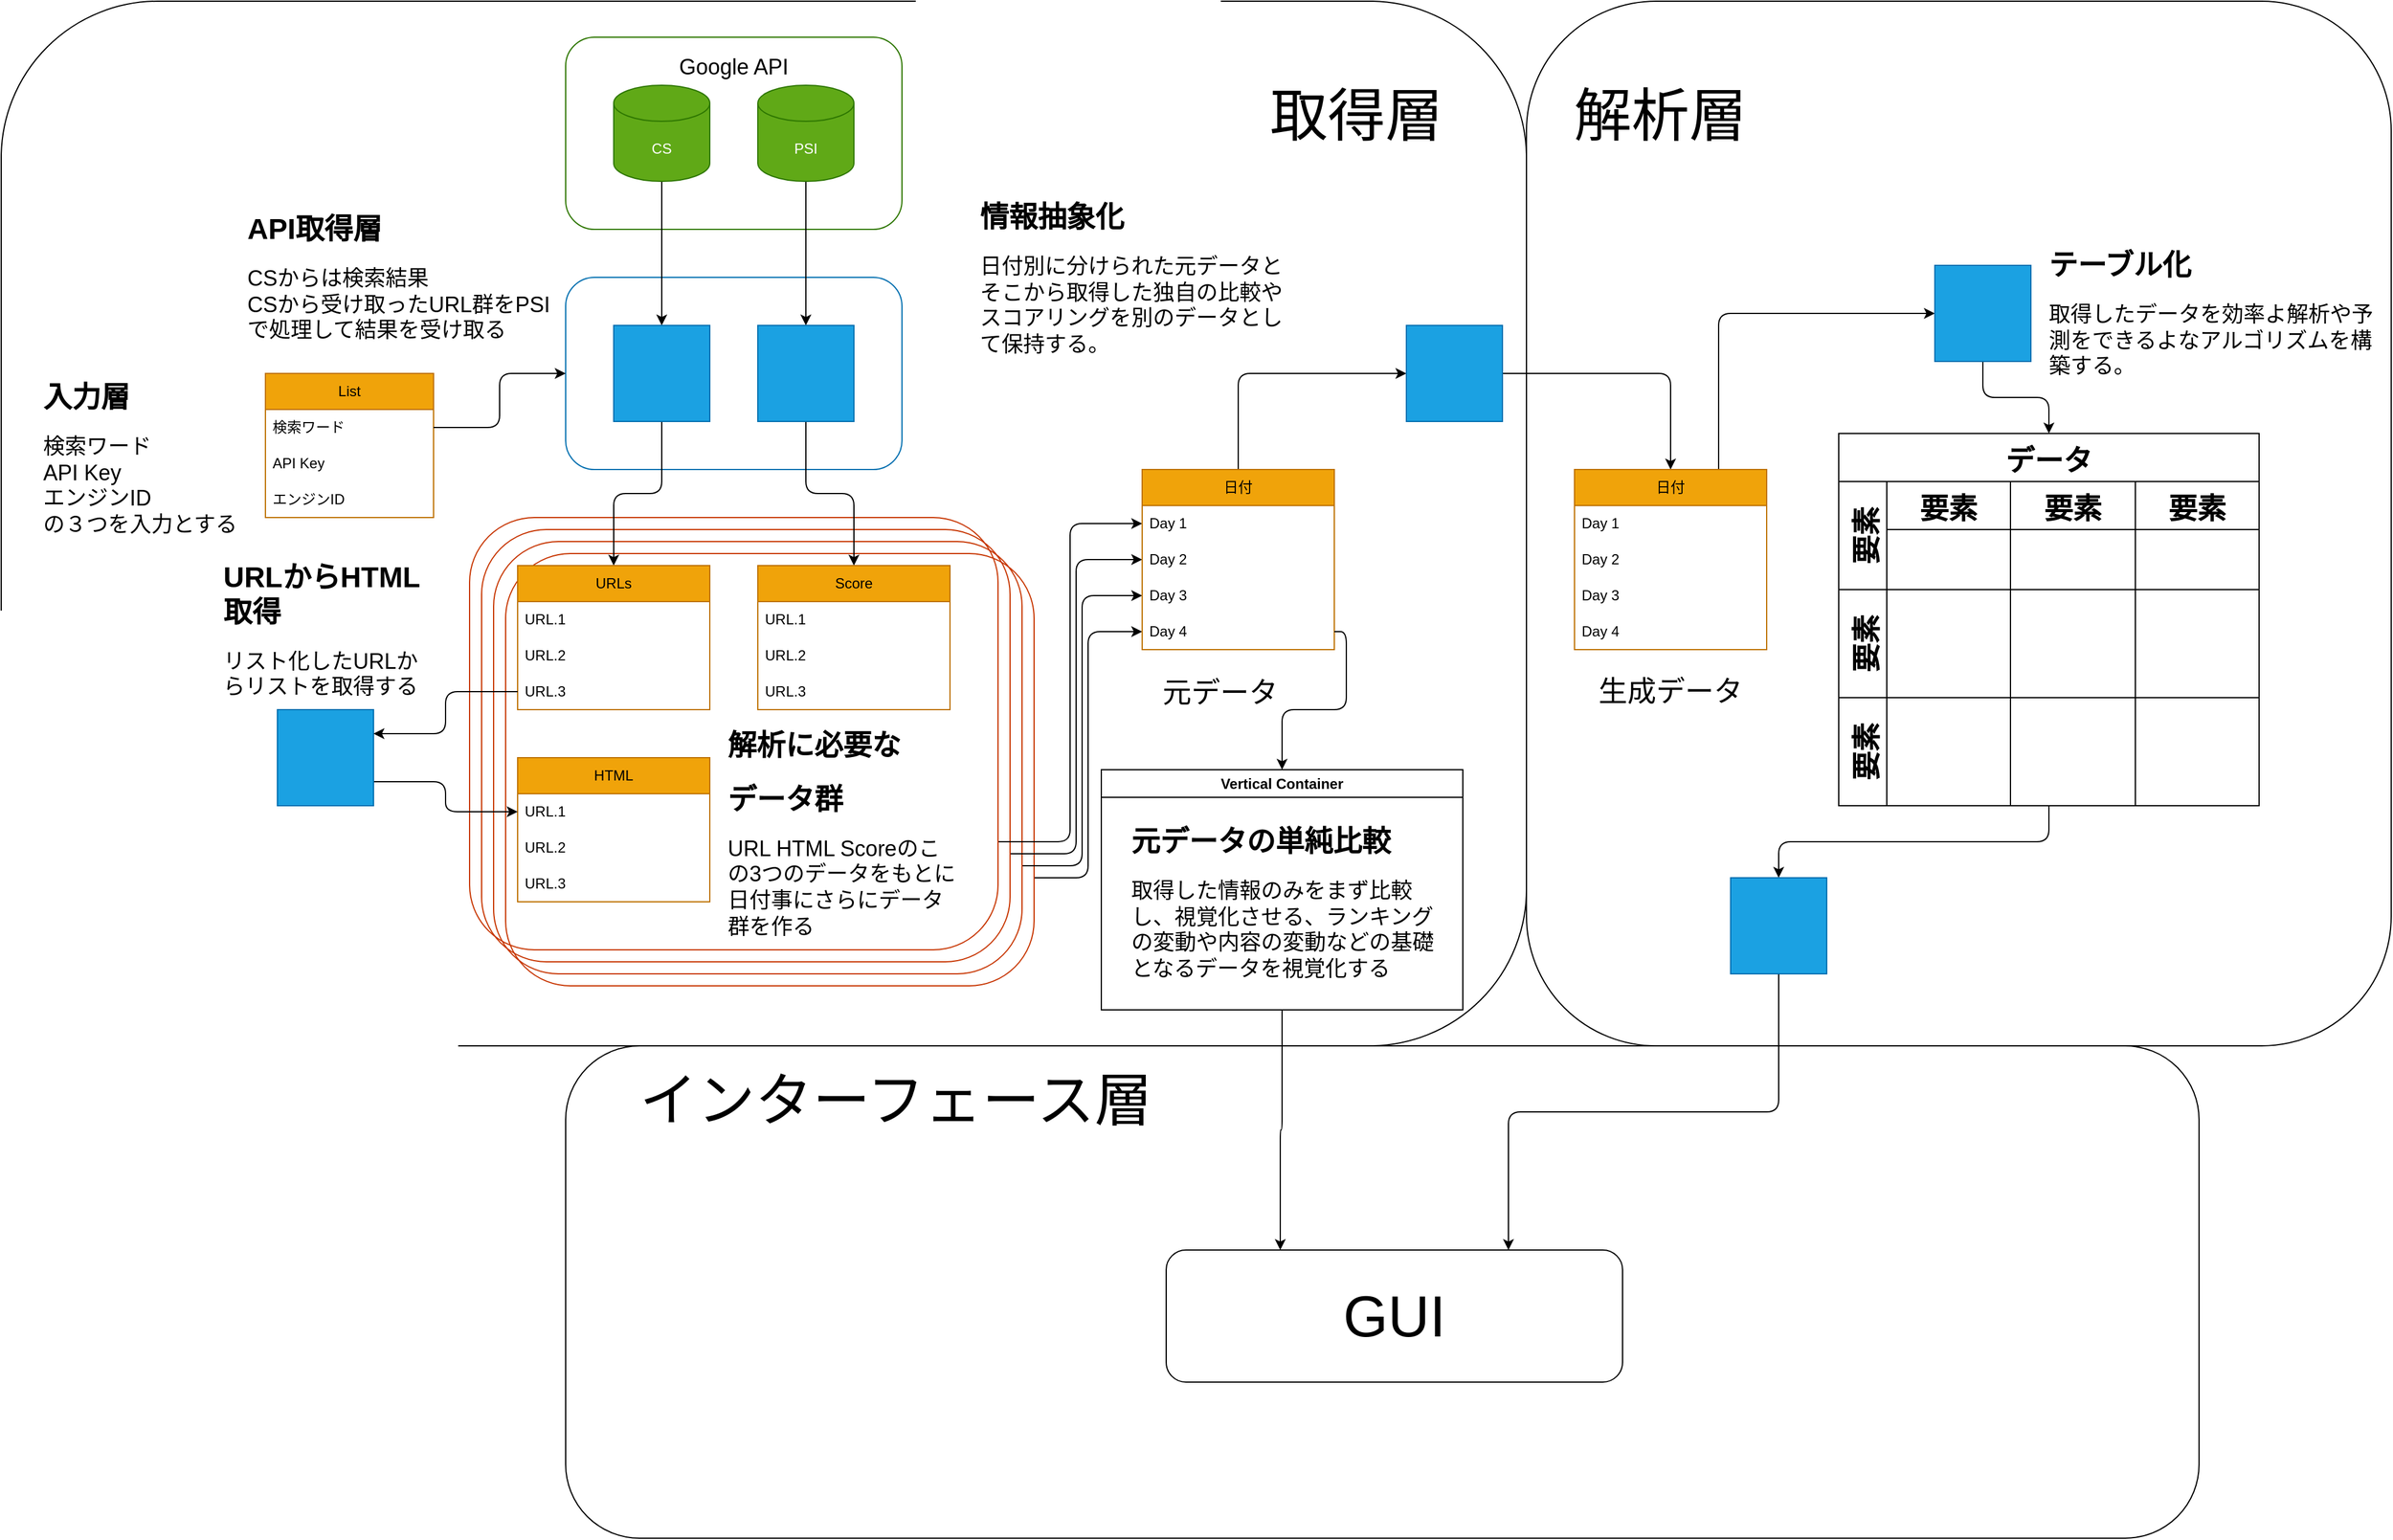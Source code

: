 <mxfile>
    <diagram id="NNRiIWJ3esXtpKQ1AWGW" name="ページ1">
        <mxGraphModel dx="2474" dy="1198" grid="1" gridSize="10" guides="1" tooltips="1" connect="1" arrows="1" fold="1" page="1" pageScale="1" pageWidth="827" pageHeight="1169" math="0" shadow="0">
            <root>
                <mxCell id="0"/>
                <mxCell id="1" parent="0"/>
                <mxCell id="161" value="" style="rounded=1;whiteSpace=wrap;html=1;fontSize=24;" parent="1" vertex="1">
                    <mxGeometry x="80" y="880" width="1360" height="410" as="geometry"/>
                </mxCell>
                <mxCell id="109" value="" style="rounded=1;whiteSpace=wrap;html=1;fontSize=24;" parent="1" vertex="1">
                    <mxGeometry x="880" y="10" width="720" height="870" as="geometry"/>
                </mxCell>
                <mxCell id="108" value="" style="rounded=1;whiteSpace=wrap;html=1;fontSize=24;" parent="1" vertex="1">
                    <mxGeometry x="-390" y="10" width="1270" height="870" as="geometry"/>
                </mxCell>
                <mxCell id="80" style="edgeStyle=orthogonalEdgeStyle;html=1;exitX=1;exitY=0.75;exitDx=0;exitDy=0;entryX=0;entryY=0.5;entryDx=0;entryDy=0;" parent="1" source="69" target="74" edge="1">
                    <mxGeometry relative="1" as="geometry"/>
                </mxCell>
                <mxCell id="69" value="" style="rounded=1;whiteSpace=wrap;html=1;fillColor=none;fontColor=#000000;strokeColor=#C73500;" parent="1" vertex="1">
                    <mxGeometry x="30" y="470" width="440" height="360" as="geometry"/>
                </mxCell>
                <mxCell id="79" style="edgeStyle=orthogonalEdgeStyle;html=1;exitX=1;exitY=0.75;exitDx=0;exitDy=0;entryX=0;entryY=0.5;entryDx=0;entryDy=0;" parent="1" source="68" target="73" edge="1">
                    <mxGeometry relative="1" as="geometry"/>
                </mxCell>
                <mxCell id="68" value="" style="rounded=1;whiteSpace=wrap;html=1;fillColor=none;fontColor=#000000;strokeColor=#C73500;" parent="1" vertex="1">
                    <mxGeometry x="20" y="460" width="440" height="360" as="geometry"/>
                </mxCell>
                <mxCell id="77" style="edgeStyle=orthogonalEdgeStyle;html=1;exitX=1;exitY=0.75;exitDx=0;exitDy=0;entryX=0;entryY=0.5;entryDx=0;entryDy=0;" parent="1" source="67" target="72" edge="1">
                    <mxGeometry relative="1" as="geometry"/>
                </mxCell>
                <mxCell id="67" value="" style="rounded=1;whiteSpace=wrap;html=1;fillColor=none;fontColor=#000000;strokeColor=#C73500;" parent="1" vertex="1">
                    <mxGeometry x="10" y="450" width="440" height="360" as="geometry"/>
                </mxCell>
                <mxCell id="76" style="edgeStyle=orthogonalEdgeStyle;html=1;exitX=1;exitY=0.75;exitDx=0;exitDy=0;entryX=0;entryY=0.5;entryDx=0;entryDy=0;" parent="1" source="64" target="71" edge="1">
                    <mxGeometry relative="1" as="geometry"/>
                </mxCell>
                <mxCell id="64" value="" style="rounded=1;whiteSpace=wrap;html=1;fillColor=none;fontColor=#000000;strokeColor=#C73500;" parent="1" vertex="1">
                    <mxGeometry y="440" width="440" height="360" as="geometry"/>
                </mxCell>
                <mxCell id="10" value="" style="rounded=1;whiteSpace=wrap;html=1;fillColor=none;fontColor=#ffffff;strokeColor=#006EAF;" parent="1" vertex="1">
                    <mxGeometry x="80" y="240" width="280" height="160" as="geometry"/>
                </mxCell>
                <mxCell id="4" value="" style="rounded=1;whiteSpace=wrap;html=1;fillColor=none;fontColor=#ffffff;strokeColor=#2D7600;" parent="1" vertex="1">
                    <mxGeometry x="80" y="40" width="280" height="160" as="geometry"/>
                </mxCell>
                <mxCell id="8" style="edgeStyle=none;html=1;exitX=0.5;exitY=1;exitDx=0;exitDy=0;exitPerimeter=0;" parent="1" source="2" target="5" edge="1">
                    <mxGeometry relative="1" as="geometry"/>
                </mxCell>
                <mxCell id="2" value="CS" style="shape=cylinder3;whiteSpace=wrap;html=1;boundedLbl=1;backgroundOutline=1;size=15;fillColor=#60a917;fontColor=#ffffff;strokeColor=#2D7600;" parent="1" vertex="1">
                    <mxGeometry x="120" y="80" width="80" height="80" as="geometry"/>
                </mxCell>
                <mxCell id="9" style="edgeStyle=none;html=1;exitX=0.5;exitY=1;exitDx=0;exitDy=0;exitPerimeter=0;entryX=0.5;entryY=0;entryDx=0;entryDy=0;" parent="1" source="3" target="6" edge="1">
                    <mxGeometry relative="1" as="geometry"/>
                </mxCell>
                <mxCell id="3" value="PSI" style="shape=cylinder3;whiteSpace=wrap;html=1;boundedLbl=1;backgroundOutline=1;size=15;fillColor=#60a917;fontColor=#ffffff;strokeColor=#2D7600;" parent="1" vertex="1">
                    <mxGeometry x="240" y="80" width="80" height="80" as="geometry"/>
                </mxCell>
                <mxCell id="55" style="edgeStyle=orthogonalEdgeStyle;html=1;exitX=0.5;exitY=1;exitDx=0;exitDy=0;entryX=0.5;entryY=0;entryDx=0;entryDy=0;" parent="1" source="5" target="20" edge="1">
                    <mxGeometry relative="1" as="geometry">
                        <Array as="points">
                            <mxPoint x="160" y="420"/>
                            <mxPoint x="120" y="420"/>
                        </Array>
                    </mxGeometry>
                </mxCell>
                <mxCell id="5" value="" style="whiteSpace=wrap;html=1;aspect=fixed;fillColor=#1ba1e2;fontColor=#ffffff;strokeColor=#006EAF;" parent="1" vertex="1">
                    <mxGeometry x="120" y="280" width="80" height="80" as="geometry"/>
                </mxCell>
                <mxCell id="56" style="edgeStyle=orthogonalEdgeStyle;html=1;exitX=0.5;exitY=1;exitDx=0;exitDy=0;entryX=0.5;entryY=0;entryDx=0;entryDy=0;" parent="1" source="6" target="43" edge="1">
                    <mxGeometry relative="1" as="geometry">
                        <Array as="points">
                            <mxPoint x="280" y="420"/>
                            <mxPoint x="320" y="420"/>
                        </Array>
                    </mxGeometry>
                </mxCell>
                <mxCell id="6" value="" style="whiteSpace=wrap;html=1;aspect=fixed;fillColor=#1ba1e2;fontColor=#ffffff;strokeColor=#006EAF;" parent="1" vertex="1">
                    <mxGeometry x="240" y="280" width="80" height="80" as="geometry"/>
                </mxCell>
                <mxCell id="7" value="&lt;font style=&quot;font-size: 18px;&quot;&gt;Google API&lt;/font&gt;" style="text;html=1;strokeColor=none;fillColor=none;align=center;verticalAlign=middle;whiteSpace=wrap;rounded=0;" parent="1" vertex="1">
                    <mxGeometry x="100" y="50" width="240" height="30" as="geometry"/>
                </mxCell>
                <mxCell id="12" value="&lt;h1&gt;API取得層&lt;/h1&gt;&lt;div style=&quot;font-size: 18px;&quot;&gt;&lt;font style=&quot;font-size: 18px;&quot;&gt;CSからは検索結果&lt;/font&gt;&lt;/div&gt;&lt;div style=&quot;font-size: 18px;&quot;&gt;&lt;font style=&quot;font-size: 18px;&quot;&gt;CSから受け取ったURL群をPSI&lt;/font&gt;&lt;/div&gt;&lt;div style=&quot;font-size: 18px;&quot;&gt;&lt;font style=&quot;font-size: 18px;&quot;&gt;で処理して結果を受け取る&lt;/font&gt;&lt;/div&gt;" style="text;html=1;strokeColor=none;fillColor=none;spacing=5;spacingTop=-20;whiteSpace=wrap;overflow=hidden;rounded=0;" parent="1" vertex="1">
                    <mxGeometry x="-190" y="180" width="270" height="120" as="geometry"/>
                </mxCell>
                <mxCell id="20" value="URLs" style="swimlane;fontStyle=0;childLayout=stackLayout;horizontal=1;startSize=30;horizontalStack=0;resizeParent=1;resizeParentMax=0;resizeLast=0;collapsible=1;marginBottom=0;whiteSpace=wrap;html=1;fillColor=#f0a30a;fontColor=#000000;strokeColor=#BD7000;" parent="1" vertex="1">
                    <mxGeometry x="40" y="480" width="160" height="120" as="geometry"/>
                </mxCell>
                <mxCell id="21" value="URL.1" style="text;strokeColor=none;fillColor=none;align=left;verticalAlign=middle;spacingLeft=4;spacingRight=4;overflow=hidden;points=[[0,0.5],[1,0.5]];portConstraint=eastwest;rotatable=0;whiteSpace=wrap;html=1;" parent="20" vertex="1">
                    <mxGeometry y="30" width="160" height="30" as="geometry"/>
                </mxCell>
                <mxCell id="22" value="URL.2" style="text;strokeColor=none;fillColor=none;align=left;verticalAlign=middle;spacingLeft=4;spacingRight=4;overflow=hidden;points=[[0,0.5],[1,0.5]];portConstraint=eastwest;rotatable=0;whiteSpace=wrap;html=1;" parent="20" vertex="1">
                    <mxGeometry y="60" width="160" height="30" as="geometry"/>
                </mxCell>
                <mxCell id="23" value="URL.3" style="text;strokeColor=none;fillColor=none;align=left;verticalAlign=middle;spacingLeft=4;spacingRight=4;overflow=hidden;points=[[0,0.5],[1,0.5]];portConstraint=eastwest;rotatable=0;whiteSpace=wrap;html=1;" parent="20" vertex="1">
                    <mxGeometry y="90" width="160" height="30" as="geometry"/>
                </mxCell>
                <mxCell id="32" value="List" style="swimlane;fontStyle=0;childLayout=stackLayout;horizontal=1;startSize=30;horizontalStack=0;resizeParent=1;resizeParentMax=0;resizeLast=0;collapsible=1;marginBottom=0;whiteSpace=wrap;html=1;fillColor=#f0a30a;fontColor=#000000;strokeColor=#BD7000;" parent="1" vertex="1">
                    <mxGeometry x="-170" y="320" width="140" height="120" as="geometry"/>
                </mxCell>
                <mxCell id="33" value="検索ワード" style="text;strokeColor=none;fillColor=none;align=left;verticalAlign=middle;spacingLeft=4;spacingRight=4;overflow=hidden;points=[[0,0.5],[1,0.5]];portConstraint=eastwest;rotatable=0;whiteSpace=wrap;html=1;" parent="32" vertex="1">
                    <mxGeometry y="30" width="140" height="30" as="geometry"/>
                </mxCell>
                <mxCell id="34" value="API Key" style="text;strokeColor=none;fillColor=none;align=left;verticalAlign=middle;spacingLeft=4;spacingRight=4;overflow=hidden;points=[[0,0.5],[1,0.5]];portConstraint=eastwest;rotatable=0;whiteSpace=wrap;html=1;" parent="32" vertex="1">
                    <mxGeometry y="60" width="140" height="30" as="geometry"/>
                </mxCell>
                <mxCell id="35" value="エンジンID" style="text;strokeColor=none;fillColor=none;align=left;verticalAlign=middle;spacingLeft=4;spacingRight=4;overflow=hidden;points=[[0,0.5],[1,0.5]];portConstraint=eastwest;rotatable=0;whiteSpace=wrap;html=1;" parent="32" vertex="1">
                    <mxGeometry y="90" width="140" height="30" as="geometry"/>
                </mxCell>
                <mxCell id="38" style="edgeStyle=orthogonalEdgeStyle;html=1;exitX=1;exitY=0.5;exitDx=0;exitDy=0;" parent="1" source="33" target="10" edge="1">
                    <mxGeometry relative="1" as="geometry"/>
                </mxCell>
                <mxCell id="39" value="HTML" style="swimlane;fontStyle=0;childLayout=stackLayout;horizontal=1;startSize=30;horizontalStack=0;resizeParent=1;resizeParentMax=0;resizeLast=0;collapsible=1;marginBottom=0;whiteSpace=wrap;html=1;fillColor=#f0a30a;fontColor=#000000;strokeColor=#BD7000;" parent="1" vertex="1">
                    <mxGeometry x="40" y="640" width="160" height="120" as="geometry"/>
                </mxCell>
                <mxCell id="40" value="URL.1" style="text;strokeColor=none;fillColor=none;align=left;verticalAlign=middle;spacingLeft=4;spacingRight=4;overflow=hidden;points=[[0,0.5],[1,0.5]];portConstraint=eastwest;rotatable=0;whiteSpace=wrap;html=1;" parent="39" vertex="1">
                    <mxGeometry y="30" width="160" height="30" as="geometry"/>
                </mxCell>
                <mxCell id="41" value="URL.2" style="text;strokeColor=none;fillColor=none;align=left;verticalAlign=middle;spacingLeft=4;spacingRight=4;overflow=hidden;points=[[0,0.5],[1,0.5]];portConstraint=eastwest;rotatable=0;whiteSpace=wrap;html=1;" parent="39" vertex="1">
                    <mxGeometry y="60" width="160" height="30" as="geometry"/>
                </mxCell>
                <mxCell id="42" value="URL.3" style="text;strokeColor=none;fillColor=none;align=left;verticalAlign=middle;spacingLeft=4;spacingRight=4;overflow=hidden;points=[[0,0.5],[1,0.5]];portConstraint=eastwest;rotatable=0;whiteSpace=wrap;html=1;" parent="39" vertex="1">
                    <mxGeometry y="90" width="160" height="30" as="geometry"/>
                </mxCell>
                <mxCell id="43" value="Score" style="swimlane;fontStyle=0;childLayout=stackLayout;horizontal=1;startSize=30;horizontalStack=0;resizeParent=1;resizeParentMax=0;resizeLast=0;collapsible=1;marginBottom=0;whiteSpace=wrap;html=1;fillColor=#f0a30a;fontColor=#000000;strokeColor=#BD7000;" parent="1" vertex="1">
                    <mxGeometry x="240" y="480" width="160" height="120" as="geometry"/>
                </mxCell>
                <mxCell id="44" value="URL.1" style="text;strokeColor=none;fillColor=none;align=left;verticalAlign=middle;spacingLeft=4;spacingRight=4;overflow=hidden;points=[[0,0.5],[1,0.5]];portConstraint=eastwest;rotatable=0;whiteSpace=wrap;html=1;" parent="43" vertex="1">
                    <mxGeometry y="30" width="160" height="30" as="geometry"/>
                </mxCell>
                <mxCell id="45" value="URL.2" style="text;strokeColor=none;fillColor=none;align=left;verticalAlign=middle;spacingLeft=4;spacingRight=4;overflow=hidden;points=[[0,0.5],[1,0.5]];portConstraint=eastwest;rotatable=0;whiteSpace=wrap;html=1;" parent="43" vertex="1">
                    <mxGeometry y="60" width="160" height="30" as="geometry"/>
                </mxCell>
                <mxCell id="46" value="URL.3" style="text;strokeColor=none;fillColor=none;align=left;verticalAlign=middle;spacingLeft=4;spacingRight=4;overflow=hidden;points=[[0,0.5],[1,0.5]];portConstraint=eastwest;rotatable=0;whiteSpace=wrap;html=1;" parent="43" vertex="1">
                    <mxGeometry y="90" width="160" height="30" as="geometry"/>
                </mxCell>
                <mxCell id="61" style="edgeStyle=orthogonalEdgeStyle;html=1;exitX=1;exitY=0.75;exitDx=0;exitDy=0;entryX=0;entryY=0.5;entryDx=0;entryDy=0;" parent="1" source="57" target="40" edge="1">
                    <mxGeometry relative="1" as="geometry"/>
                </mxCell>
                <mxCell id="57" value="" style="whiteSpace=wrap;html=1;aspect=fixed;fillColor=#1ba1e2;fontColor=#ffffff;strokeColor=#006EAF;" parent="1" vertex="1">
                    <mxGeometry x="-160" y="600" width="80" height="80" as="geometry"/>
                </mxCell>
                <mxCell id="60" style="edgeStyle=orthogonalEdgeStyle;html=1;exitX=0;exitY=0.5;exitDx=0;exitDy=0;entryX=1;entryY=0.25;entryDx=0;entryDy=0;" parent="1" source="23" target="57" edge="1">
                    <mxGeometry relative="1" as="geometry"/>
                </mxCell>
                <mxCell id="62" value="&lt;h1&gt;URLからHTML取得&lt;/h1&gt;&lt;div&gt;&lt;font style=&quot;font-size: 18px;&quot;&gt;リスト化したURLからリストを取得する&lt;/font&gt;&lt;/div&gt;" style="text;html=1;strokeColor=none;fillColor=none;spacing=5;spacingTop=-20;whiteSpace=wrap;overflow=hidden;rounded=0;" parent="1" vertex="1">
                    <mxGeometry x="-210" y="470" width="180" height="120" as="geometry"/>
                </mxCell>
                <mxCell id="66" value="&lt;h1&gt;解析に必要な&lt;/h1&gt;&lt;h1&gt;データ群&lt;/h1&gt;&lt;div&gt;&lt;font style=&quot;font-size: 18px;&quot;&gt;URL HTML Scoreのこの3つのデータをもとに日付事にさらにデータ群を作る&lt;/font&gt;&lt;/div&gt;" style="text;html=1;strokeColor=none;fillColor=none;spacing=5;spacingTop=-20;whiteSpace=wrap;overflow=hidden;rounded=0;" parent="1" vertex="1">
                    <mxGeometry x="210" y="610" width="200" height="180" as="geometry"/>
                </mxCell>
                <mxCell id="98" style="edgeStyle=orthogonalEdgeStyle;html=1;exitX=0.5;exitY=0;exitDx=0;exitDy=0;entryX=0;entryY=0.5;entryDx=0;entryDy=0;" parent="1" source="70" target="87" edge="1">
                    <mxGeometry relative="1" as="geometry"/>
                </mxCell>
                <mxCell id="70" value="日付" style="swimlane;fontStyle=0;childLayout=stackLayout;horizontal=1;startSize=30;horizontalStack=0;resizeParent=1;resizeParentMax=0;resizeLast=0;collapsible=1;marginBottom=0;whiteSpace=wrap;html=1;fillColor=#f0a30a;fontColor=#000000;strokeColor=#BD7000;" parent="1" vertex="1">
                    <mxGeometry x="560" y="400" width="160" height="150" as="geometry"/>
                </mxCell>
                <mxCell id="71" value="Day 1" style="text;strokeColor=none;fillColor=none;align=left;verticalAlign=middle;spacingLeft=4;spacingRight=4;overflow=hidden;points=[[0,0.5],[1,0.5]];portConstraint=eastwest;rotatable=0;whiteSpace=wrap;html=1;" parent="70" vertex="1">
                    <mxGeometry y="30" width="160" height="30" as="geometry"/>
                </mxCell>
                <mxCell id="72" value="Day 2" style="text;strokeColor=none;fillColor=none;align=left;verticalAlign=middle;spacingLeft=4;spacingRight=4;overflow=hidden;points=[[0,0.5],[1,0.5]];portConstraint=eastwest;rotatable=0;whiteSpace=wrap;html=1;" parent="70" vertex="1">
                    <mxGeometry y="60" width="160" height="30" as="geometry"/>
                </mxCell>
                <mxCell id="73" value="Day 3" style="text;strokeColor=none;fillColor=none;align=left;verticalAlign=middle;spacingLeft=4;spacingRight=4;overflow=hidden;points=[[0,0.5],[1,0.5]];portConstraint=eastwest;rotatable=0;whiteSpace=wrap;html=1;" parent="70" vertex="1">
                    <mxGeometry y="90" width="160" height="30" as="geometry"/>
                </mxCell>
                <mxCell id="74" value="Day 4" style="text;strokeColor=none;fillColor=none;align=left;verticalAlign=middle;spacingLeft=4;spacingRight=4;overflow=hidden;points=[[0,0.5],[1,0.5]];portConstraint=eastwest;rotatable=0;whiteSpace=wrap;html=1;" parent="70" vertex="1">
                    <mxGeometry y="120" width="160" height="30" as="geometry"/>
                </mxCell>
                <mxCell id="99" style="edgeStyle=orthogonalEdgeStyle;html=1;exitX=1;exitY=0.5;exitDx=0;exitDy=0;entryX=0.5;entryY=0;entryDx=0;entryDy=0;" parent="1" source="87" target="92" edge="1">
                    <mxGeometry relative="1" as="geometry"/>
                </mxCell>
                <mxCell id="87" value="" style="whiteSpace=wrap;html=1;aspect=fixed;fillColor=#1ba1e2;fontColor=#ffffff;strokeColor=#006EAF;" parent="1" vertex="1">
                    <mxGeometry x="780" y="280" width="80" height="80" as="geometry"/>
                </mxCell>
                <mxCell id="90" value="&lt;h1&gt;入力層&lt;/h1&gt;&lt;div style=&quot;font-size: 18px;&quot;&gt;&lt;font style=&quot;font-size: 18px;&quot;&gt;検索ワード&lt;/font&gt;&lt;/div&gt;&lt;div style=&quot;font-size: 18px;&quot;&gt;&lt;font style=&quot;font-size: 18px;&quot;&gt;API Key&lt;br&gt;エンジンID　&lt;/font&gt;&lt;/div&gt;&lt;div style=&quot;font-size: 18px;&quot;&gt;&lt;font style=&quot;font-size: 18px;&quot;&gt;の３つを入力とする&lt;/font&gt;&lt;/div&gt;" style="text;html=1;strokeColor=none;fillColor=none;spacing=5;spacingTop=-20;whiteSpace=wrap;overflow=hidden;rounded=0;" parent="1" vertex="1">
                    <mxGeometry x="-360" y="320" width="180" height="140" as="geometry"/>
                </mxCell>
                <mxCell id="91" value="&lt;h1&gt;情報抽象化&lt;/h1&gt;&lt;div&gt;&lt;font style=&quot;font-size: 18px;&quot;&gt;日付別に分けられた元データとそこから取得した独自の比較やスコアリングを別のデータとして保持する。&lt;/font&gt;&lt;/div&gt;" style="text;html=1;strokeColor=none;fillColor=none;spacing=5;spacingTop=-20;whiteSpace=wrap;overflow=hidden;rounded=0;" parent="1" vertex="1">
                    <mxGeometry x="420" y="170" width="270" height="140" as="geometry"/>
                </mxCell>
                <mxCell id="153" style="edgeStyle=orthogonalEdgeStyle;html=1;exitX=0.75;exitY=0;exitDx=0;exitDy=0;entryX=0;entryY=0.5;entryDx=0;entryDy=0;fontSize=24;" parent="1" source="92" target="150" edge="1">
                    <mxGeometry relative="1" as="geometry"/>
                </mxCell>
                <mxCell id="92" value="日付" style="swimlane;fontStyle=0;childLayout=stackLayout;horizontal=1;startSize=30;horizontalStack=0;resizeParent=1;resizeParentMax=0;resizeLast=0;collapsible=1;marginBottom=0;whiteSpace=wrap;html=1;fillColor=#f0a30a;fontColor=#000000;strokeColor=#BD7000;" parent="1" vertex="1">
                    <mxGeometry x="920" y="400" width="160" height="150" as="geometry"/>
                </mxCell>
                <mxCell id="93" value="Day 1" style="text;strokeColor=none;fillColor=none;align=left;verticalAlign=middle;spacingLeft=4;spacingRight=4;overflow=hidden;points=[[0,0.5],[1,0.5]];portConstraint=eastwest;rotatable=0;whiteSpace=wrap;html=1;" parent="92" vertex="1">
                    <mxGeometry y="30" width="160" height="30" as="geometry"/>
                </mxCell>
                <mxCell id="94" value="Day 2" style="text;strokeColor=none;fillColor=none;align=left;verticalAlign=middle;spacingLeft=4;spacingRight=4;overflow=hidden;points=[[0,0.5],[1,0.5]];portConstraint=eastwest;rotatable=0;whiteSpace=wrap;html=1;" parent="92" vertex="1">
                    <mxGeometry y="60" width="160" height="30" as="geometry"/>
                </mxCell>
                <mxCell id="95" value="Day 3" style="text;strokeColor=none;fillColor=none;align=left;verticalAlign=middle;spacingLeft=4;spacingRight=4;overflow=hidden;points=[[0,0.5],[1,0.5]];portConstraint=eastwest;rotatable=0;whiteSpace=wrap;html=1;" parent="92" vertex="1">
                    <mxGeometry y="90" width="160" height="30" as="geometry"/>
                </mxCell>
                <mxCell id="96" value="Day 4" style="text;strokeColor=none;fillColor=none;align=left;verticalAlign=middle;spacingLeft=4;spacingRight=4;overflow=hidden;points=[[0,0.5],[1,0.5]];portConstraint=eastwest;rotatable=0;whiteSpace=wrap;html=1;" parent="92" vertex="1">
                    <mxGeometry y="120" width="160" height="30" as="geometry"/>
                </mxCell>
                <mxCell id="102" value="&lt;font style=&quot;font-size: 24px;&quot;&gt;元データ&lt;/font&gt;" style="text;html=1;strokeColor=none;fillColor=none;align=center;verticalAlign=middle;whiteSpace=wrap;rounded=0;" parent="1" vertex="1">
                    <mxGeometry x="570" y="571" width="110" height="30" as="geometry"/>
                </mxCell>
                <mxCell id="103" value="&lt;font style=&quot;font-size: 24px;&quot;&gt;生成データ&lt;/font&gt;" style="text;html=1;strokeColor=none;fillColor=none;align=center;verticalAlign=middle;whiteSpace=wrap;rounded=0;" parent="1" vertex="1">
                    <mxGeometry x="930" y="570" width="140" height="30" as="geometry"/>
                </mxCell>
                <mxCell id="169" style="edgeStyle=orthogonalEdgeStyle;html=1;exitX=0.5;exitY=1;exitDx=0;exitDy=0;entryX=0.25;entryY=0;entryDx=0;entryDy=0;fontSize=48;" parent="1" source="104" target="166" edge="1">
                    <mxGeometry relative="1" as="geometry"/>
                </mxCell>
                <mxCell id="104" value="Vertical Container" style="swimlane;whiteSpace=wrap;html=1;" parent="1" vertex="1">
                    <mxGeometry x="526" y="650" width="301" height="200" as="geometry"/>
                </mxCell>
                <mxCell id="106" value="&lt;h1&gt;元データの単純比較&lt;/h1&gt;&lt;div&gt;&lt;font style=&quot;font-size: 18px;&quot;&gt;取得した情報のみをまず比較し、視覚化させる、ランキングの変動や内容の変動などの基礎となるデータを視覚化する&lt;/font&gt;&lt;/div&gt;" style="text;html=1;strokeColor=none;fillColor=none;spacing=5;spacingTop=-20;whiteSpace=wrap;overflow=hidden;rounded=0;" parent="104" vertex="1">
                    <mxGeometry x="20" y="40" width="261" height="150" as="geometry"/>
                </mxCell>
                <mxCell id="107" style="edgeStyle=orthogonalEdgeStyle;html=1;exitX=1;exitY=0.5;exitDx=0;exitDy=0;entryX=0.5;entryY=0;entryDx=0;entryDy=0;" parent="1" source="74" target="104" edge="1">
                    <mxGeometry relative="1" as="geometry"/>
                </mxCell>
                <mxCell id="111" value="取得層" style="text;html=1;strokeColor=none;fillColor=none;align=center;verticalAlign=middle;whiteSpace=wrap;rounded=0;fontSize=48;" parent="1" vertex="1">
                    <mxGeometry x="650" y="90" width="177" height="30" as="geometry"/>
                </mxCell>
                <mxCell id="112" value="解析層" style="text;html=1;strokeColor=none;fillColor=none;align=center;verticalAlign=middle;whiteSpace=wrap;rounded=0;fontSize=48;" parent="1" vertex="1">
                    <mxGeometry x="903" y="90" width="177" height="30" as="geometry"/>
                </mxCell>
                <mxCell id="164" style="edgeStyle=orthogonalEdgeStyle;html=1;exitX=0.5;exitY=1;exitDx=0;exitDy=0;entryX=0.5;entryY=0;entryDx=0;entryDy=0;fontSize=24;" parent="1" source="137" target="163" edge="1">
                    <mxGeometry relative="1" as="geometry"/>
                </mxCell>
                <mxCell id="137" value="データ" style="shape=table;childLayout=tableLayout;startSize=40;collapsible=0;recursiveResize=0;expand=0;fontStyle=1;fontSize=24;fillColor=none;" parent="1" vertex="1">
                    <mxGeometry x="1140" y="370" width="350" height="310" as="geometry"/>
                </mxCell>
                <mxCell id="138" value="要素" style="shape=tableRow;horizontal=0;startSize=40;swimlaneHead=0;swimlaneBody=0;top=0;left=0;bottom=0;right=0;dropTarget=0;fillColor=none;collapsible=0;recursiveResize=0;expand=0;fontStyle=1;fontSize=24;" parent="137" vertex="1">
                    <mxGeometry y="40" width="350" height="90" as="geometry"/>
                </mxCell>
                <mxCell id="139" value="要素" style="swimlane;swimlaneHead=0;swimlaneBody=0;fontStyle=0;connectable=0;fillColor=none;startSize=40;collapsible=0;recursiveResize=0;expand=0;fontStyle=1;fontSize=24;" parent="138" vertex="1">
                    <mxGeometry x="40" width="103" height="90" as="geometry">
                        <mxRectangle width="103" height="90" as="alternateBounds"/>
                    </mxGeometry>
                </mxCell>
                <mxCell id="140" value="要素" style="swimlane;swimlaneHead=0;swimlaneBody=0;fontStyle=0;connectable=0;fillColor=none;startSize=40;collapsible=0;recursiveResize=0;expand=0;fontStyle=1;fontSize=24;" parent="138" vertex="1">
                    <mxGeometry x="143" width="104" height="90" as="geometry">
                        <mxRectangle width="104" height="90" as="alternateBounds"/>
                    </mxGeometry>
                </mxCell>
                <mxCell id="141" value="要素" style="swimlane;swimlaneHead=0;swimlaneBody=0;fontStyle=0;connectable=0;fillColor=none;startSize=40;collapsible=0;recursiveResize=0;expand=0;fontStyle=1;fontSize=24;" parent="138" vertex="1">
                    <mxGeometry x="247" width="103" height="90" as="geometry">
                        <mxRectangle width="103" height="90" as="alternateBounds"/>
                    </mxGeometry>
                </mxCell>
                <mxCell id="142" value="要素" style="shape=tableRow;horizontal=0;startSize=40;swimlaneHead=0;swimlaneBody=0;top=0;left=0;bottom=0;right=0;dropTarget=0;fillColor=none;collapsible=0;recursiveResize=0;expand=0;fontStyle=1;fontSize=24;" parent="137" vertex="1">
                    <mxGeometry y="130" width="350" height="90" as="geometry"/>
                </mxCell>
                <mxCell id="143" value="" style="swimlane;swimlaneHead=0;swimlaneBody=0;fontStyle=0;connectable=0;fillColor=none;startSize=0;collapsible=0;recursiveResize=0;expand=0;fontStyle=1;fontSize=24;" parent="142" vertex="1">
                    <mxGeometry x="40" width="103" height="90" as="geometry">
                        <mxRectangle width="103" height="90" as="alternateBounds"/>
                    </mxGeometry>
                </mxCell>
                <mxCell id="144" value="" style="swimlane;swimlaneHead=0;swimlaneBody=0;fontStyle=0;connectable=0;fillColor=none;startSize=0;collapsible=0;recursiveResize=0;expand=0;fontStyle=1;fontSize=24;" parent="142" vertex="1">
                    <mxGeometry x="143" width="104" height="90" as="geometry">
                        <mxRectangle width="104" height="90" as="alternateBounds"/>
                    </mxGeometry>
                </mxCell>
                <mxCell id="145" value="" style="swimlane;swimlaneHead=0;swimlaneBody=0;fontStyle=0;connectable=0;fillColor=none;startSize=0;collapsible=0;recursiveResize=0;expand=0;fontStyle=1;fontSize=24;" parent="142" vertex="1">
                    <mxGeometry x="247" width="103" height="90" as="geometry">
                        <mxRectangle width="103" height="90" as="alternateBounds"/>
                    </mxGeometry>
                </mxCell>
                <mxCell id="146" value="要素" style="shape=tableRow;horizontal=0;startSize=40;swimlaneHead=0;swimlaneBody=0;top=0;left=0;bottom=0;right=0;dropTarget=0;fillColor=none;collapsible=0;recursiveResize=0;expand=0;fontStyle=1;fontSize=24;" parent="137" vertex="1">
                    <mxGeometry y="220" width="350" height="90" as="geometry"/>
                </mxCell>
                <mxCell id="147" value="" style="swimlane;swimlaneHead=0;swimlaneBody=0;fontStyle=0;connectable=0;fillColor=none;startSize=0;collapsible=0;recursiveResize=0;expand=0;fontStyle=1;fontSize=24;" parent="146" vertex="1">
                    <mxGeometry x="40" width="103" height="90" as="geometry">
                        <mxRectangle width="103" height="90" as="alternateBounds"/>
                    </mxGeometry>
                </mxCell>
                <mxCell id="148" value="" style="swimlane;swimlaneHead=0;swimlaneBody=0;fontStyle=0;connectable=0;fillColor=none;startSize=0;collapsible=0;recursiveResize=0;expand=0;fontStyle=1;fontSize=24;" parent="146" vertex="1">
                    <mxGeometry x="143" width="104" height="90" as="geometry">
                        <mxRectangle width="104" height="90" as="alternateBounds"/>
                    </mxGeometry>
                </mxCell>
                <mxCell id="149" value="" style="swimlane;swimlaneHead=0;swimlaneBody=0;fontStyle=0;connectable=0;fillColor=none;startSize=0;collapsible=0;recursiveResize=0;expand=0;fontStyle=1;fontSize=24;" parent="146" vertex="1">
                    <mxGeometry x="247" width="103" height="90" as="geometry">
                        <mxRectangle width="103" height="90" as="alternateBounds"/>
                    </mxGeometry>
                </mxCell>
                <mxCell id="151" style="edgeStyle=orthogonalEdgeStyle;html=1;exitX=0.5;exitY=1;exitDx=0;exitDy=0;entryX=0.5;entryY=0;entryDx=0;entryDy=0;fontSize=24;" parent="1" source="150" target="137" edge="1">
                    <mxGeometry relative="1" as="geometry"/>
                </mxCell>
                <mxCell id="150" value="" style="whiteSpace=wrap;html=1;aspect=fixed;fontSize=24;fillColor=#1ba1e2;fontColor=#ffffff;strokeColor=#006EAF;" parent="1" vertex="1">
                    <mxGeometry x="1220" y="230" width="80" height="80" as="geometry"/>
                </mxCell>
                <mxCell id="160" value="&lt;h1&gt;テーブル化&lt;/h1&gt;&lt;div&gt;&lt;font style=&quot;font-size: 18px;&quot;&gt;取得したデータを効率よ解析や予測をできるよなアルゴリズムを構築する。&lt;/font&gt;&lt;/div&gt;" style="text;html=1;strokeColor=none;fillColor=none;spacing=5;spacingTop=-20;whiteSpace=wrap;overflow=hidden;rounded=0;" parent="1" vertex="1">
                    <mxGeometry x="1310" y="210" width="280" height="120" as="geometry"/>
                </mxCell>
                <mxCell id="162" value="インターフェース層" style="text;html=1;strokeColor=none;fillColor=none;align=center;verticalAlign=middle;whiteSpace=wrap;rounded=0;fontSize=48;" parent="1" vertex="1">
                    <mxGeometry x="120" y="910" width="470" height="30" as="geometry"/>
                </mxCell>
                <mxCell id="168" style="edgeStyle=orthogonalEdgeStyle;html=1;exitX=0.5;exitY=1;exitDx=0;exitDy=0;entryX=0.75;entryY=0;entryDx=0;entryDy=0;fontSize=48;" parent="1" source="163" target="166" edge="1">
                    <mxGeometry relative="1" as="geometry"/>
                </mxCell>
                <mxCell id="163" value="" style="whiteSpace=wrap;html=1;aspect=fixed;fontSize=24;fillColor=#1ba1e2;fontColor=#ffffff;strokeColor=#006EAF;" parent="1" vertex="1">
                    <mxGeometry x="1050" y="740" width="80" height="80" as="geometry"/>
                </mxCell>
                <mxCell id="166" value="&lt;span style=&quot;font-size: 48px;&quot;&gt;GUI&lt;/span&gt;" style="rounded=1;whiteSpace=wrap;html=1;fontSize=24;fillColor=none;" parent="1" vertex="1">
                    <mxGeometry x="580" y="1050" width="380" height="110" as="geometry"/>
                </mxCell>
            </root>
        </mxGraphModel>
    </diagram>
</mxfile>